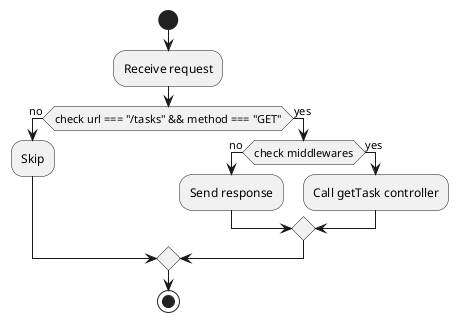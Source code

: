 @startuml diagram router getTask
start
:Receive request; 
if (check url === "/tasks" && method === "GET") then (no) 
    :Skip;
    else (yes) 
    if (check middlewares) then (no) 
        :Send response;
        else (yes) 
        :Call getTask controller;
    endif
endif
stop
@enduml